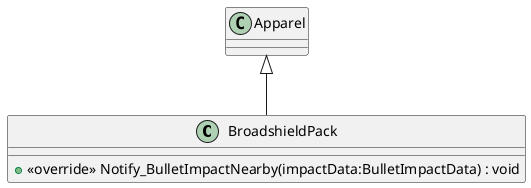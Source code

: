 @startuml
class BroadshieldPack {
    + <<override>> Notify_BulletImpactNearby(impactData:BulletImpactData) : void
}
Apparel <|-- BroadshieldPack
@enduml
